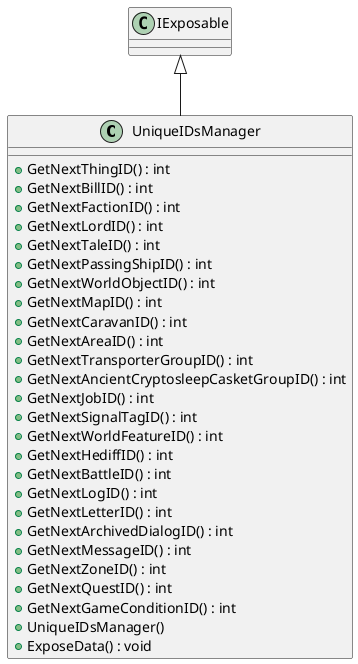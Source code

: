 @startuml
class UniqueIDsManager {
    + GetNextThingID() : int
    + GetNextBillID() : int
    + GetNextFactionID() : int
    + GetNextLordID() : int
    + GetNextTaleID() : int
    + GetNextPassingShipID() : int
    + GetNextWorldObjectID() : int
    + GetNextMapID() : int
    + GetNextCaravanID() : int
    + GetNextAreaID() : int
    + GetNextTransporterGroupID() : int
    + GetNextAncientCryptosleepCasketGroupID() : int
    + GetNextJobID() : int
    + GetNextSignalTagID() : int
    + GetNextWorldFeatureID() : int
    + GetNextHediffID() : int
    + GetNextBattleID() : int
    + GetNextLogID() : int
    + GetNextLetterID() : int
    + GetNextArchivedDialogID() : int
    + GetNextMessageID() : int
    + GetNextZoneID() : int
    + GetNextQuestID() : int
    + GetNextGameConditionID() : int
    + UniqueIDsManager()
    + ExposeData() : void
}
IExposable <|-- UniqueIDsManager
@enduml
